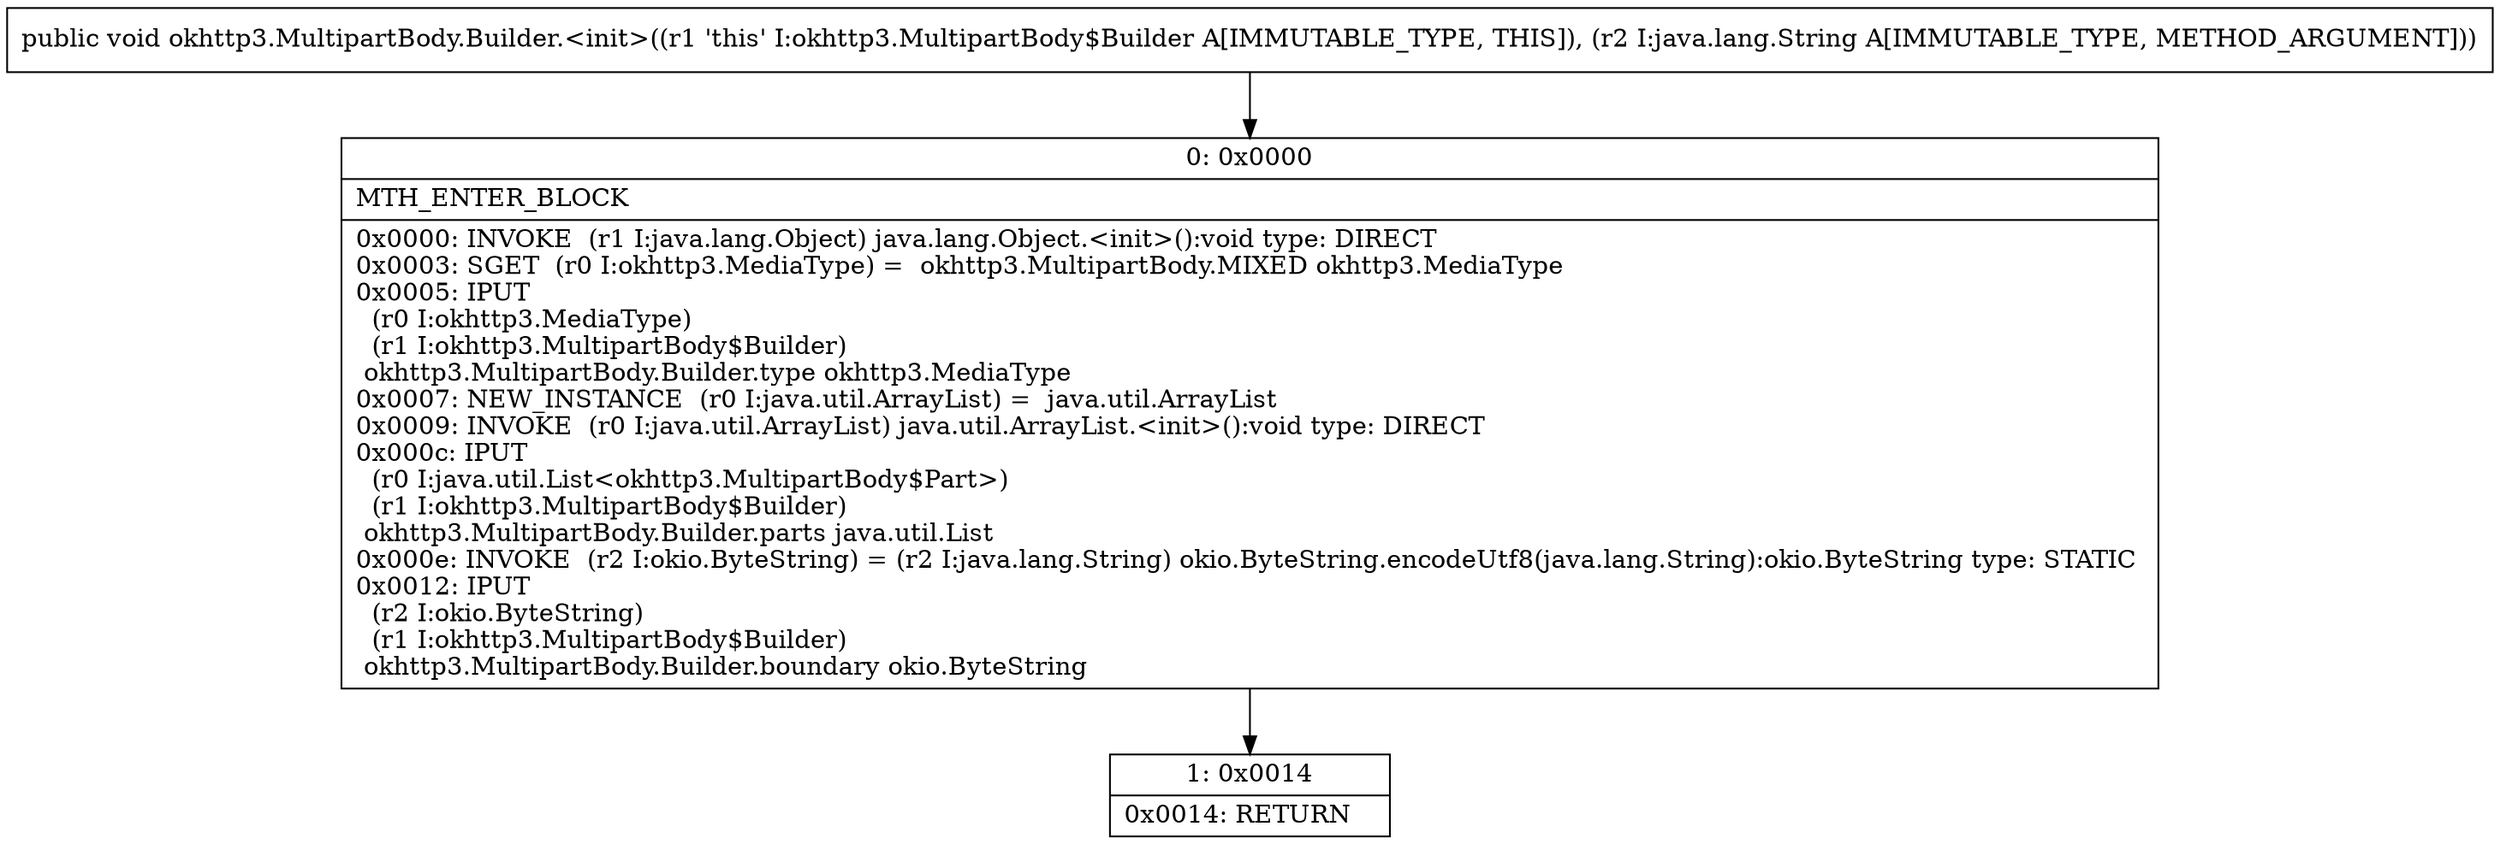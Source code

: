 digraph "CFG forokhttp3.MultipartBody.Builder.\<init\>(Ljava\/lang\/String;)V" {
Node_0 [shape=record,label="{0\:\ 0x0000|MTH_ENTER_BLOCK\l|0x0000: INVOKE  (r1 I:java.lang.Object) java.lang.Object.\<init\>():void type: DIRECT \l0x0003: SGET  (r0 I:okhttp3.MediaType) =  okhttp3.MultipartBody.MIXED okhttp3.MediaType \l0x0005: IPUT  \l  (r0 I:okhttp3.MediaType)\l  (r1 I:okhttp3.MultipartBody$Builder)\l okhttp3.MultipartBody.Builder.type okhttp3.MediaType \l0x0007: NEW_INSTANCE  (r0 I:java.util.ArrayList) =  java.util.ArrayList \l0x0009: INVOKE  (r0 I:java.util.ArrayList) java.util.ArrayList.\<init\>():void type: DIRECT \l0x000c: IPUT  \l  (r0 I:java.util.List\<okhttp3.MultipartBody$Part\>)\l  (r1 I:okhttp3.MultipartBody$Builder)\l okhttp3.MultipartBody.Builder.parts java.util.List \l0x000e: INVOKE  (r2 I:okio.ByteString) = (r2 I:java.lang.String) okio.ByteString.encodeUtf8(java.lang.String):okio.ByteString type: STATIC \l0x0012: IPUT  \l  (r2 I:okio.ByteString)\l  (r1 I:okhttp3.MultipartBody$Builder)\l okhttp3.MultipartBody.Builder.boundary okio.ByteString \l}"];
Node_1 [shape=record,label="{1\:\ 0x0014|0x0014: RETURN   \l}"];
MethodNode[shape=record,label="{public void okhttp3.MultipartBody.Builder.\<init\>((r1 'this' I:okhttp3.MultipartBody$Builder A[IMMUTABLE_TYPE, THIS]), (r2 I:java.lang.String A[IMMUTABLE_TYPE, METHOD_ARGUMENT])) }"];
MethodNode -> Node_0;
Node_0 -> Node_1;
}


